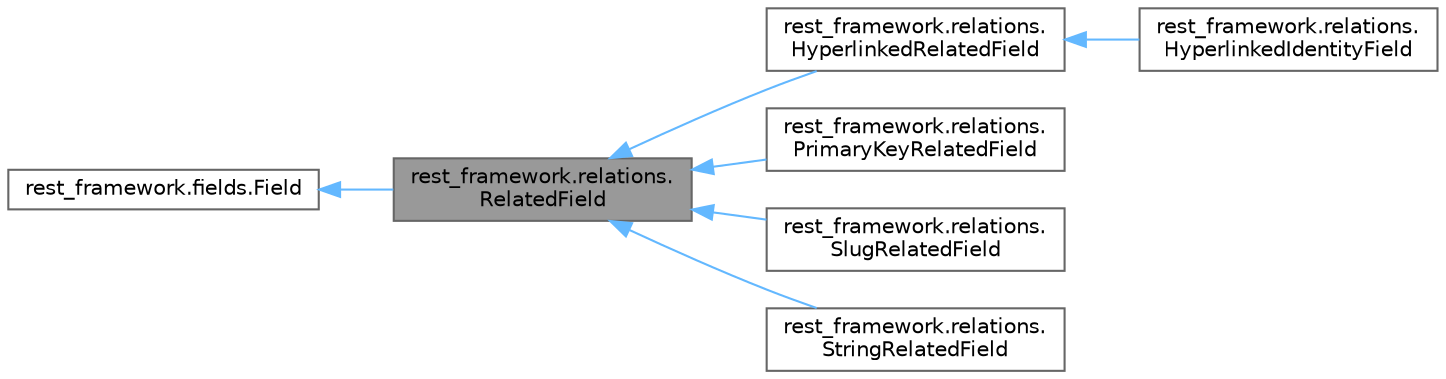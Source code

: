 digraph "rest_framework.relations.RelatedField"
{
 // LATEX_PDF_SIZE
  bgcolor="transparent";
  edge [fontname=Helvetica,fontsize=10,labelfontname=Helvetica,labelfontsize=10];
  node [fontname=Helvetica,fontsize=10,shape=box,height=0.2,width=0.4];
  rankdir="LR";
  Node1 [id="Node000001",label="rest_framework.relations.\lRelatedField",height=0.2,width=0.4,color="gray40", fillcolor="grey60", style="filled", fontcolor="black",tooltip=" "];
  Node2 -> Node1 [id="edge7_Node000001_Node000002",dir="back",color="steelblue1",style="solid",tooltip=" "];
  Node2 [id="Node000002",label="rest_framework.fields.Field",height=0.2,width=0.4,color="gray40", fillcolor="white", style="filled",URL="$classrest__framework_1_1fields_1_1Field.html",tooltip=" "];
  Node1 -> Node3 [id="edge8_Node000001_Node000003",dir="back",color="steelblue1",style="solid",tooltip=" "];
  Node3 [id="Node000003",label="rest_framework.relations.\lHyperlinkedRelatedField",height=0.2,width=0.4,color="gray40", fillcolor="white", style="filled",URL="$classrest__framework_1_1relations_1_1HyperlinkedRelatedField.html",tooltip=" "];
  Node3 -> Node4 [id="edge9_Node000003_Node000004",dir="back",color="steelblue1",style="solid",tooltip=" "];
  Node4 [id="Node000004",label="rest_framework.relations.\lHyperlinkedIdentityField",height=0.2,width=0.4,color="gray40", fillcolor="white", style="filled",URL="$classrest__framework_1_1relations_1_1HyperlinkedIdentityField.html",tooltip=" "];
  Node1 -> Node5 [id="edge10_Node000001_Node000005",dir="back",color="steelblue1",style="solid",tooltip=" "];
  Node5 [id="Node000005",label="rest_framework.relations.\lPrimaryKeyRelatedField",height=0.2,width=0.4,color="gray40", fillcolor="white", style="filled",URL="$classrest__framework_1_1relations_1_1PrimaryKeyRelatedField.html",tooltip=" "];
  Node1 -> Node6 [id="edge11_Node000001_Node000006",dir="back",color="steelblue1",style="solid",tooltip=" "];
  Node6 [id="Node000006",label="rest_framework.relations.\lSlugRelatedField",height=0.2,width=0.4,color="gray40", fillcolor="white", style="filled",URL="$classrest__framework_1_1relations_1_1SlugRelatedField.html",tooltip=" "];
  Node1 -> Node7 [id="edge12_Node000001_Node000007",dir="back",color="steelblue1",style="solid",tooltip=" "];
  Node7 [id="Node000007",label="rest_framework.relations.\lStringRelatedField",height=0.2,width=0.4,color="gray40", fillcolor="white", style="filled",URL="$classrest__framework_1_1relations_1_1StringRelatedField.html",tooltip=" "];
}
